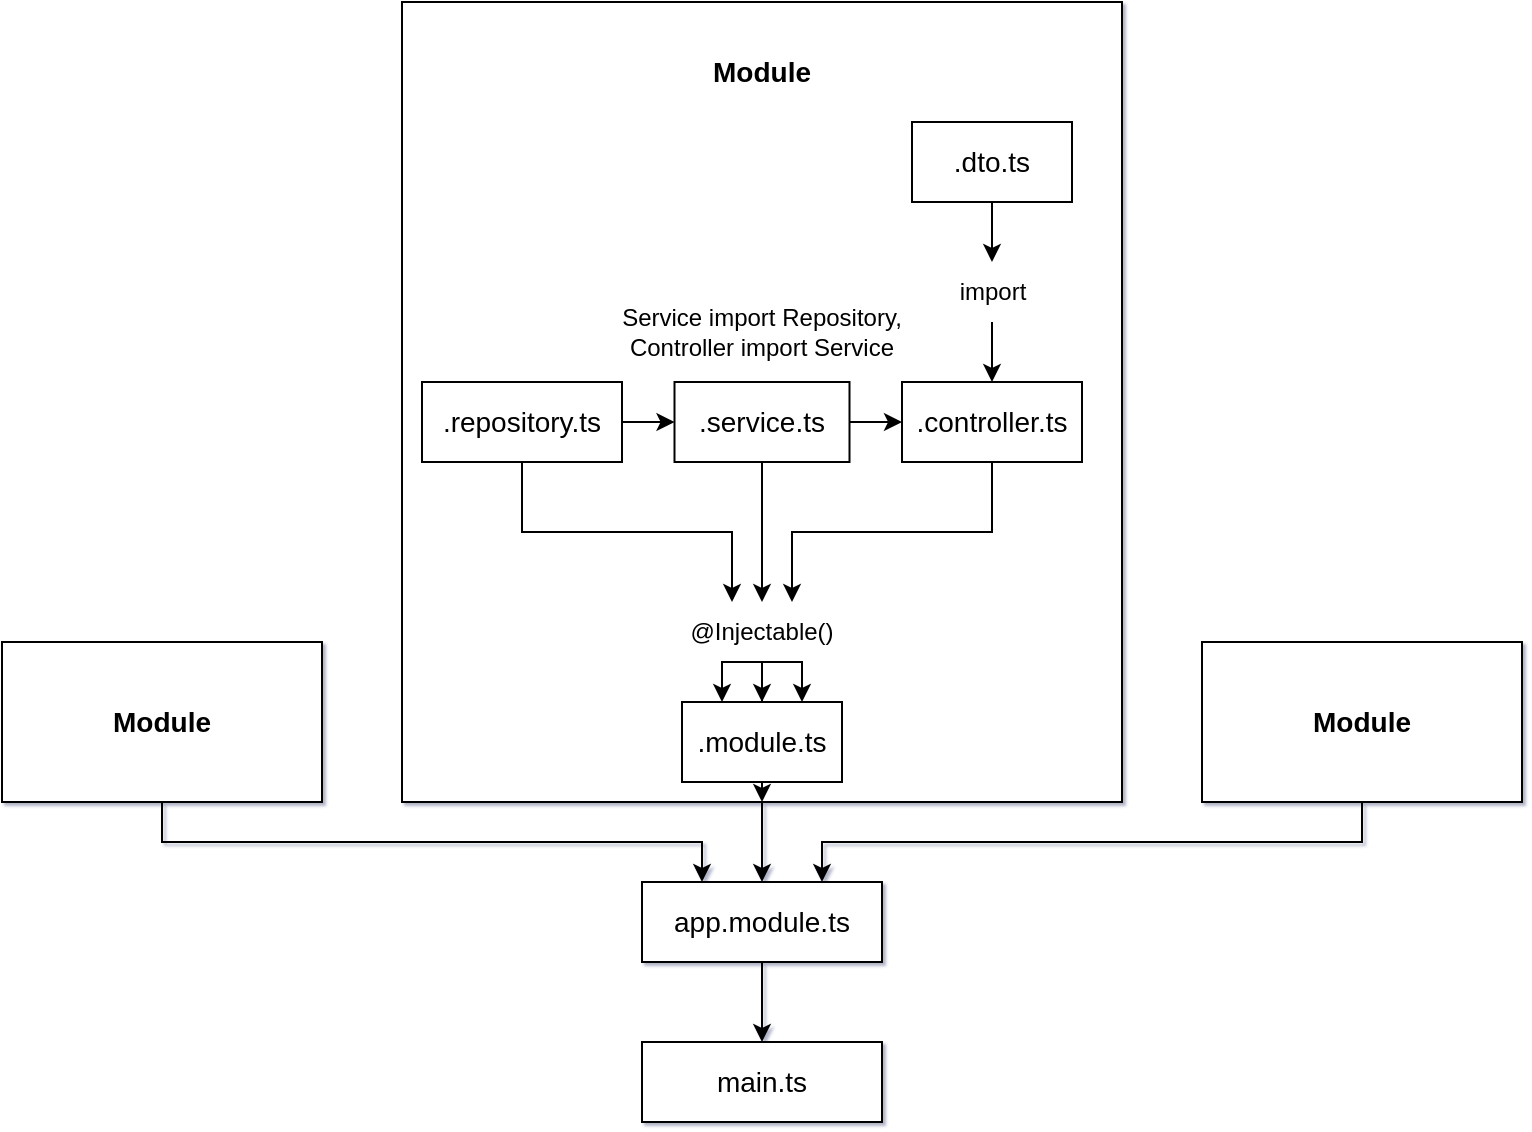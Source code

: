 <mxfile version="21.1.5" type="device">
  <diagram name="Page-1" id="4DkizfUiRQXE5far4hzq">
    <mxGraphModel dx="1026" dy="692" grid="1" gridSize="10" guides="1" tooltips="1" connect="1" arrows="1" fold="1" page="1" pageScale="1" pageWidth="850" pageHeight="1100" math="0" shadow="1">
      <root>
        <mxCell id="0" />
        <mxCell id="1" parent="0" />
        <mxCell id="ZQ_kA6Eb0KY1lvP0p--b-26" style="edgeStyle=orthogonalEdgeStyle;rounded=0;orthogonalLoop=1;jettySize=auto;html=1;exitX=0.5;exitY=1;exitDx=0;exitDy=0;" edge="1" parent="1" source="ZQ_kA6Eb0KY1lvP0p--b-1" target="ZQ_kA6Eb0KY1lvP0p--b-25">
          <mxGeometry relative="1" as="geometry" />
        </mxCell>
        <mxCell id="ZQ_kA6Eb0KY1lvP0p--b-1" value="" style="whiteSpace=wrap;html=1;" vertex="1" parent="1">
          <mxGeometry x="240" y="80" width="360" height="400" as="geometry" />
        </mxCell>
        <mxCell id="ZQ_kA6Eb0KY1lvP0p--b-30" style="edgeStyle=orthogonalEdgeStyle;rounded=0;orthogonalLoop=1;jettySize=auto;html=1;exitX=0.5;exitY=1;exitDx=0;exitDy=0;entryX=0.75;entryY=0;entryDx=0;entryDy=0;" edge="1" parent="1" source="ZQ_kA6Eb0KY1lvP0p--b-2" target="ZQ_kA6Eb0KY1lvP0p--b-25">
          <mxGeometry relative="1" as="geometry" />
        </mxCell>
        <mxCell id="ZQ_kA6Eb0KY1lvP0p--b-2" value="" style="whiteSpace=wrap;html=1;" vertex="1" parent="1">
          <mxGeometry x="640" y="400" width="160" height="80" as="geometry" />
        </mxCell>
        <mxCell id="ZQ_kA6Eb0KY1lvP0p--b-31" style="edgeStyle=orthogonalEdgeStyle;rounded=0;orthogonalLoop=1;jettySize=auto;html=1;exitX=0.5;exitY=1;exitDx=0;exitDy=0;entryX=0.25;entryY=0;entryDx=0;entryDy=0;" edge="1" parent="1" source="ZQ_kA6Eb0KY1lvP0p--b-3" target="ZQ_kA6Eb0KY1lvP0p--b-25">
          <mxGeometry relative="1" as="geometry" />
        </mxCell>
        <mxCell id="ZQ_kA6Eb0KY1lvP0p--b-3" value="" style="whiteSpace=wrap;html=1;" vertex="1" parent="1">
          <mxGeometry x="40" y="400" width="160" height="80" as="geometry" />
        </mxCell>
        <mxCell id="ZQ_kA6Eb0KY1lvP0p--b-4" value="&lt;font style=&quot;font-size: 14px;&quot;&gt;&lt;b&gt;Module&lt;/b&gt;&lt;/font&gt;" style="text;html=1;strokeColor=none;fillColor=none;align=center;verticalAlign=middle;whiteSpace=wrap;rounded=0;" vertex="1" parent="1">
          <mxGeometry x="90" y="425" width="60" height="30" as="geometry" />
        </mxCell>
        <mxCell id="ZQ_kA6Eb0KY1lvP0p--b-7" value="&lt;font style=&quot;font-size: 14px;&quot;&gt;&lt;b&gt;Module&lt;/b&gt;&lt;/font&gt;" style="text;html=1;strokeColor=none;fillColor=none;align=center;verticalAlign=middle;whiteSpace=wrap;rounded=0;" vertex="1" parent="1">
          <mxGeometry x="690" y="425" width="60" height="30" as="geometry" />
        </mxCell>
        <mxCell id="ZQ_kA6Eb0KY1lvP0p--b-8" value="&lt;font style=&quot;font-size: 14px;&quot;&gt;&lt;b&gt;Module&lt;/b&gt;&lt;/font&gt;" style="text;html=1;strokeColor=none;fillColor=none;align=center;verticalAlign=middle;whiteSpace=wrap;rounded=0;" vertex="1" parent="1">
          <mxGeometry x="390" y="100" width="60" height="30" as="geometry" />
        </mxCell>
        <mxCell id="ZQ_kA6Eb0KY1lvP0p--b-50" style="edgeStyle=orthogonalEdgeStyle;rounded=0;orthogonalLoop=1;jettySize=auto;html=1;exitX=0.5;exitY=1;exitDx=0;exitDy=0;entryX=0.5;entryY=0;entryDx=0;entryDy=0;" edge="1" parent="1" source="ZQ_kA6Eb0KY1lvP0p--b-44" target="ZQ_kA6Eb0KY1lvP0p--b-12">
          <mxGeometry relative="1" as="geometry" />
        </mxCell>
        <mxCell id="ZQ_kA6Eb0KY1lvP0p--b-10" value="&lt;font style=&quot;font-size: 14px;&quot;&gt;.dto.ts&lt;/font&gt;" style="rounded=0;whiteSpace=wrap;html=1;" vertex="1" parent="1">
          <mxGeometry x="495" y="140" width="80" height="40" as="geometry" />
        </mxCell>
        <mxCell id="ZQ_kA6Eb0KY1lvP0p--b-33" style="edgeStyle=orthogonalEdgeStyle;rounded=0;orthogonalLoop=1;jettySize=auto;html=1;exitX=0.5;exitY=1;exitDx=0;exitDy=0;entryX=0.25;entryY=0;entryDx=0;entryDy=0;" edge="1" parent="1" source="ZQ_kA6Eb0KY1lvP0p--b-39" target="ZQ_kA6Eb0KY1lvP0p--b-15">
          <mxGeometry relative="1" as="geometry" />
        </mxCell>
        <mxCell id="ZQ_kA6Eb0KY1lvP0p--b-47" style="edgeStyle=orthogonalEdgeStyle;rounded=0;orthogonalLoop=1;jettySize=auto;html=1;exitX=1;exitY=0.5;exitDx=0;exitDy=0;entryX=0;entryY=0.5;entryDx=0;entryDy=0;" edge="1" parent="1" source="ZQ_kA6Eb0KY1lvP0p--b-11" target="ZQ_kA6Eb0KY1lvP0p--b-13">
          <mxGeometry relative="1" as="geometry" />
        </mxCell>
        <mxCell id="ZQ_kA6Eb0KY1lvP0p--b-11" value="&lt;font style=&quot;font-size: 14px;&quot;&gt;.repository.ts&lt;/font&gt;" style="rounded=0;whiteSpace=wrap;html=1;" vertex="1" parent="1">
          <mxGeometry x="250" y="270" width="100" height="40" as="geometry" />
        </mxCell>
        <mxCell id="ZQ_kA6Eb0KY1lvP0p--b-34" style="edgeStyle=orthogonalEdgeStyle;rounded=0;orthogonalLoop=1;jettySize=auto;html=1;exitX=0.5;exitY=1;exitDx=0;exitDy=0;entryX=0.75;entryY=0;entryDx=0;entryDy=0;" edge="1" parent="1" source="ZQ_kA6Eb0KY1lvP0p--b-39" target="ZQ_kA6Eb0KY1lvP0p--b-15">
          <mxGeometry relative="1" as="geometry" />
        </mxCell>
        <mxCell id="ZQ_kA6Eb0KY1lvP0p--b-12" value="&lt;font style=&quot;font-size: 14px;&quot;&gt;.controller.ts&lt;/font&gt;" style="rounded=0;whiteSpace=wrap;html=1;" vertex="1" parent="1">
          <mxGeometry x="490" y="270" width="90" height="40" as="geometry" />
        </mxCell>
        <mxCell id="ZQ_kA6Eb0KY1lvP0p--b-22" style="edgeStyle=orthogonalEdgeStyle;rounded=0;orthogonalLoop=1;jettySize=auto;html=1;exitX=0.5;exitY=1;exitDx=0;exitDy=0;" edge="1" parent="1" source="ZQ_kA6Eb0KY1lvP0p--b-39" target="ZQ_kA6Eb0KY1lvP0p--b-15">
          <mxGeometry relative="1" as="geometry" />
        </mxCell>
        <mxCell id="ZQ_kA6Eb0KY1lvP0p--b-48" style="edgeStyle=orthogonalEdgeStyle;rounded=0;orthogonalLoop=1;jettySize=auto;html=1;exitX=1;exitY=0.5;exitDx=0;exitDy=0;entryX=0;entryY=0.5;entryDx=0;entryDy=0;" edge="1" parent="1" source="ZQ_kA6Eb0KY1lvP0p--b-13" target="ZQ_kA6Eb0KY1lvP0p--b-12">
          <mxGeometry relative="1" as="geometry" />
        </mxCell>
        <mxCell id="ZQ_kA6Eb0KY1lvP0p--b-13" value="&lt;font style=&quot;font-size: 14px;&quot;&gt;.service.ts&lt;/font&gt;" style="rounded=0;whiteSpace=wrap;html=1;" vertex="1" parent="1">
          <mxGeometry x="376.25" y="270" width="87.5" height="40" as="geometry" />
        </mxCell>
        <mxCell id="ZQ_kA6Eb0KY1lvP0p--b-24" style="edgeStyle=orthogonalEdgeStyle;rounded=0;orthogonalLoop=1;jettySize=auto;html=1;exitX=0.5;exitY=1;exitDx=0;exitDy=0;entryX=0.5;entryY=1;entryDx=0;entryDy=0;" edge="1" parent="1" source="ZQ_kA6Eb0KY1lvP0p--b-15" target="ZQ_kA6Eb0KY1lvP0p--b-1">
          <mxGeometry relative="1" as="geometry" />
        </mxCell>
        <mxCell id="ZQ_kA6Eb0KY1lvP0p--b-15" value="&lt;font style=&quot;font-size: 14px;&quot;&gt;.module.ts&lt;/font&gt;" style="rounded=0;whiteSpace=wrap;html=1;" vertex="1" parent="1">
          <mxGeometry x="380" y="430" width="80" height="40" as="geometry" />
        </mxCell>
        <mxCell id="ZQ_kA6Eb0KY1lvP0p--b-28" style="edgeStyle=orthogonalEdgeStyle;rounded=0;orthogonalLoop=1;jettySize=auto;html=1;exitX=0.5;exitY=1;exitDx=0;exitDy=0;" edge="1" parent="1" source="ZQ_kA6Eb0KY1lvP0p--b-25" target="ZQ_kA6Eb0KY1lvP0p--b-27">
          <mxGeometry relative="1" as="geometry" />
        </mxCell>
        <mxCell id="ZQ_kA6Eb0KY1lvP0p--b-25" value="&lt;font style=&quot;font-size: 14px;&quot;&gt;app.module.ts&lt;/font&gt;" style="rounded=0;whiteSpace=wrap;html=1;" vertex="1" parent="1">
          <mxGeometry x="360" y="520" width="120" height="40" as="geometry" />
        </mxCell>
        <mxCell id="ZQ_kA6Eb0KY1lvP0p--b-27" value="&lt;font style=&quot;font-size: 14px;&quot;&gt;main.ts&lt;/font&gt;" style="rounded=0;whiteSpace=wrap;html=1;" vertex="1" parent="1">
          <mxGeometry x="360" y="600" width="120" height="40" as="geometry" />
        </mxCell>
        <mxCell id="ZQ_kA6Eb0KY1lvP0p--b-40" value="" style="edgeStyle=orthogonalEdgeStyle;rounded=0;orthogonalLoop=1;jettySize=auto;html=1;exitX=0.5;exitY=1;exitDx=0;exitDy=0;" edge="1" parent="1" source="ZQ_kA6Eb0KY1lvP0p--b-13" target="ZQ_kA6Eb0KY1lvP0p--b-39">
          <mxGeometry relative="1" as="geometry">
            <mxPoint x="420" y="310" as="sourcePoint" />
            <mxPoint x="420" y="430" as="targetPoint" />
          </mxGeometry>
        </mxCell>
        <mxCell id="ZQ_kA6Eb0KY1lvP0p--b-41" value="" style="edgeStyle=orthogonalEdgeStyle;rounded=0;orthogonalLoop=1;jettySize=auto;html=1;exitX=0.5;exitY=1;exitDx=0;exitDy=0;entryX=0.75;entryY=0;entryDx=0;entryDy=0;" edge="1" parent="1" source="ZQ_kA6Eb0KY1lvP0p--b-12" target="ZQ_kA6Eb0KY1lvP0p--b-39">
          <mxGeometry relative="1" as="geometry">
            <mxPoint x="535" y="310" as="sourcePoint" />
            <mxPoint x="440" y="430" as="targetPoint" />
          </mxGeometry>
        </mxCell>
        <mxCell id="ZQ_kA6Eb0KY1lvP0p--b-42" value="" style="edgeStyle=orthogonalEdgeStyle;rounded=0;orthogonalLoop=1;jettySize=auto;html=1;exitX=0.5;exitY=1;exitDx=0;exitDy=0;entryX=0.25;entryY=0;entryDx=0;entryDy=0;" edge="1" parent="1" source="ZQ_kA6Eb0KY1lvP0p--b-11" target="ZQ_kA6Eb0KY1lvP0p--b-39">
          <mxGeometry relative="1" as="geometry">
            <mxPoint x="300" y="310" as="sourcePoint" />
            <mxPoint x="400" y="430" as="targetPoint" />
          </mxGeometry>
        </mxCell>
        <mxCell id="ZQ_kA6Eb0KY1lvP0p--b-39" value="@Injectable()" style="text;html=1;strokeColor=none;fillColor=none;align=center;verticalAlign=middle;whiteSpace=wrap;rounded=0;" vertex="1" parent="1">
          <mxGeometry x="390" y="380" width="60" height="30" as="geometry" />
        </mxCell>
        <mxCell id="ZQ_kA6Eb0KY1lvP0p--b-51" value="" style="edgeStyle=orthogonalEdgeStyle;rounded=0;orthogonalLoop=1;jettySize=auto;html=1;exitX=0.5;exitY=1;exitDx=0;exitDy=0;entryX=0.5;entryY=0;entryDx=0;entryDy=0;" edge="1" parent="1" source="ZQ_kA6Eb0KY1lvP0p--b-10" target="ZQ_kA6Eb0KY1lvP0p--b-44">
          <mxGeometry relative="1" as="geometry">
            <mxPoint x="535" y="180" as="sourcePoint" />
            <mxPoint x="535" y="270" as="targetPoint" />
          </mxGeometry>
        </mxCell>
        <mxCell id="ZQ_kA6Eb0KY1lvP0p--b-44" value="import" style="text;html=1;strokeColor=none;fillColor=none;align=center;verticalAlign=middle;whiteSpace=wrap;rounded=0;" vertex="1" parent="1">
          <mxGeometry x="467.5" y="210" width="135" height="30" as="geometry" />
        </mxCell>
        <mxCell id="ZQ_kA6Eb0KY1lvP0p--b-52" value="Service import Repository, Controller import Service" style="text;html=1;strokeColor=none;fillColor=none;align=center;verticalAlign=middle;whiteSpace=wrap;rounded=0;" vertex="1" parent="1">
          <mxGeometry x="335" y="230" width="170" height="30" as="geometry" />
        </mxCell>
      </root>
    </mxGraphModel>
  </diagram>
</mxfile>

